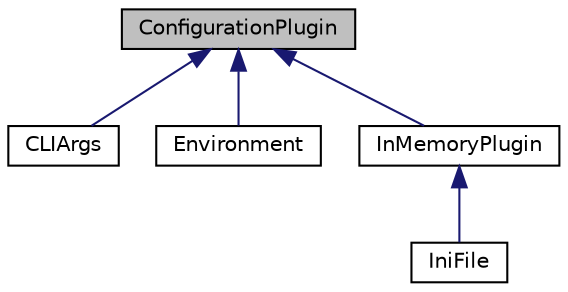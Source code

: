 digraph "ConfigurationPlugin"
{
  edge [fontname="Helvetica",fontsize="10",labelfontname="Helvetica",labelfontsize="10"];
  node [fontname="Helvetica",fontsize="10",shape=record];
  Node0 [label="ConfigurationPlugin",height=0.2,width=0.4,color="black", fillcolor="grey75", style="filled", fontcolor="black"];
  Node0 -> Node1 [dir="back",color="midnightblue",fontsize="10",style="solid",fontname="Helvetica"];
  Node1 [label="CLIArgs",height=0.2,width=0.4,color="black", fillcolor="white", style="filled",URL="$classaworx_1_1lib_1_1config_1_1CLIArgs.html"];
  Node0 -> Node2 [dir="back",color="midnightblue",fontsize="10",style="solid",fontname="Helvetica"];
  Node2 [label="Environment",height=0.2,width=0.4,color="black", fillcolor="white", style="filled",URL="$classaworx_1_1lib_1_1config_1_1Environment.html"];
  Node0 -> Node3 [dir="back",color="midnightblue",fontsize="10",style="solid",fontname="Helvetica"];
  Node3 [label="InMemoryPlugin",height=0.2,width=0.4,color="black", fillcolor="white", style="filled",URL="$classaworx_1_1lib_1_1config_1_1InMemoryPlugin.html"];
  Node3 -> Node4 [dir="back",color="midnightblue",fontsize="10",style="solid",fontname="Helvetica"];
  Node4 [label="IniFile",height=0.2,width=0.4,color="black", fillcolor="white", style="filled",URL="$classaworx_1_1lib_1_1config_1_1IniFile.html"];
}
